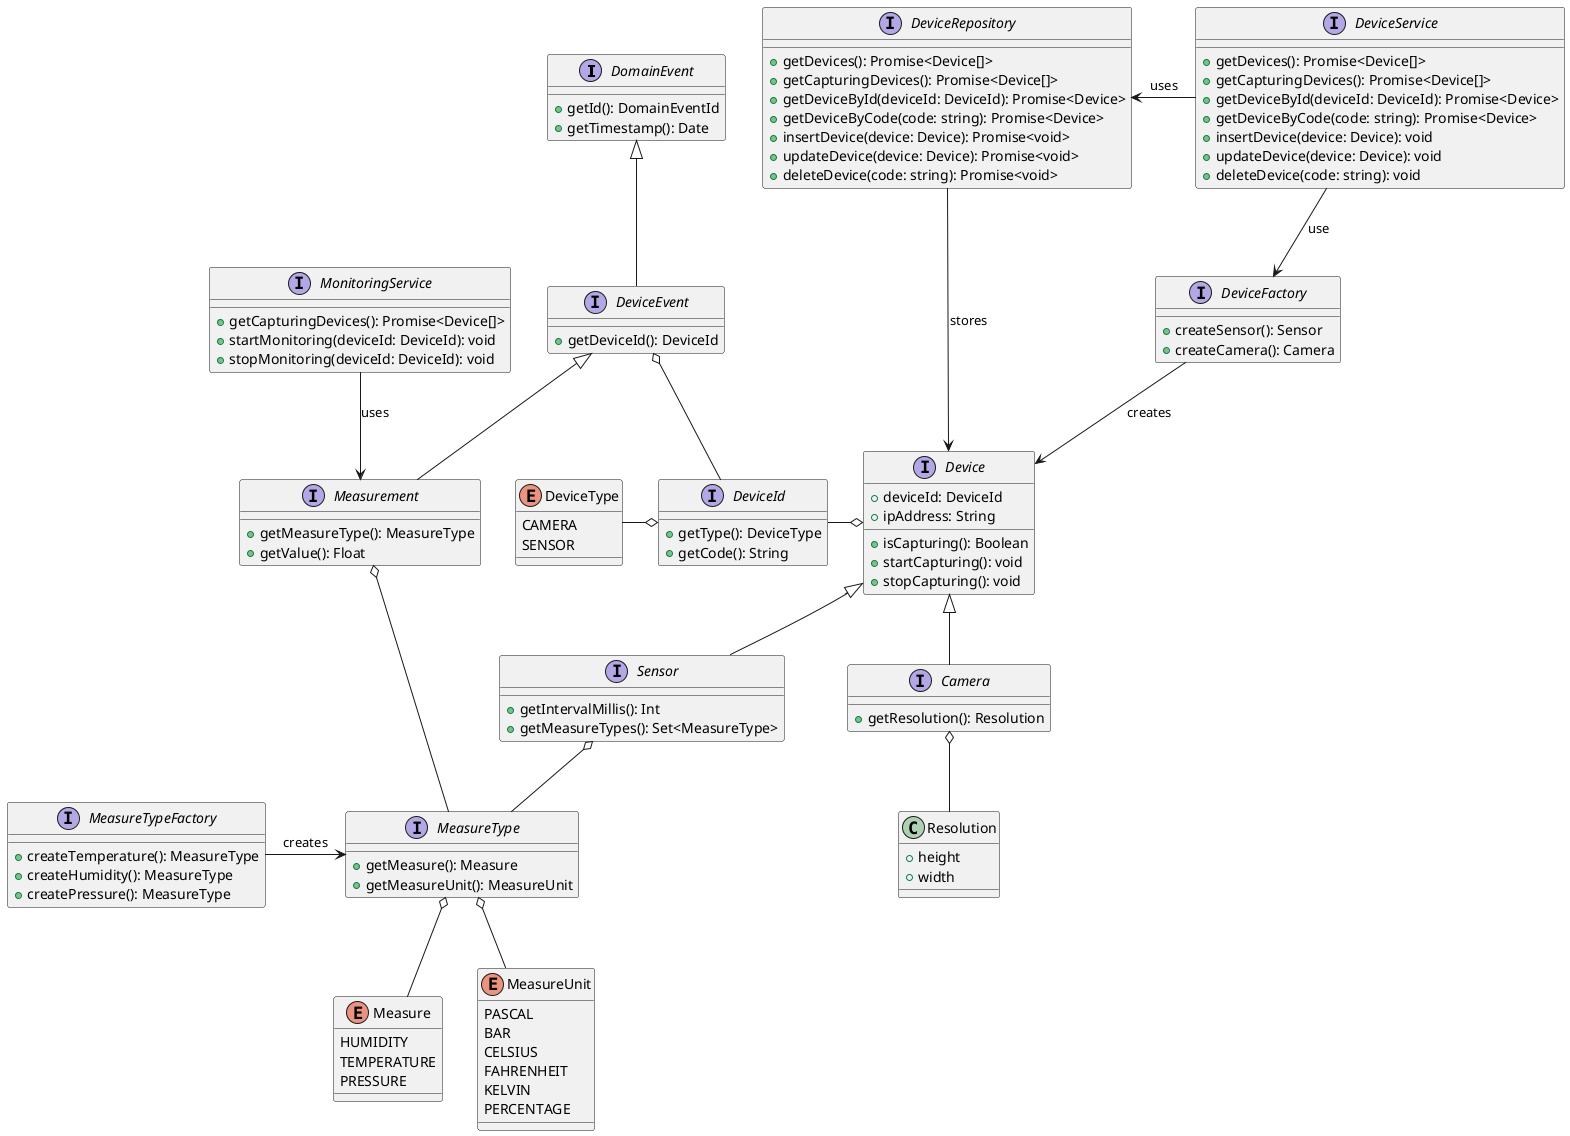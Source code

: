 @startuml

interface DomainEvent {
  + getId(): DomainEventId
  + getTimestamp(): Date
}

interface DeviceEvent {
  + getDeviceId(): DeviceId
}

interface Measurement {
 + getMeasureType(): MeasureType
 + getValue(): Float
}

interface MeasureType {
 + getMeasure(): Measure
 + getMeasureUnit(): MeasureUnit
}

interface MeasureTypeFactory {
  + createTemperature(): MeasureType
  + createHumidity(): MeasureType
  + createPressure(): MeasureType
}


enum Measure {
 HUMIDITY
 TEMPERATURE
 PRESSURE
}

enum MeasureUnit {
  PASCAL
  BAR
  CELSIUS
  FAHRENHEIT
  KELVIN
  PERCENTAGE
}

interface MonitoringService {
 + getCapturingDevices(): Promise<Device[]>
 + startMonitoring(deviceId: DeviceId): void
 + stopMonitoring(deviceId: DeviceId): void
}


DomainEvent <|-- DeviceEvent
DeviceEvent <|-- Measurement
DeviceEvent o-- DeviceId
'DeviceEvent <|-- Detection
'Detection o-- ObjectClass

Measurement o-- MeasureType
MeasureType o-- MeasureUnit
MeasureType o-- Measure
MeasureTypeFactory -right-> MeasureType : creates
Measurement <-up- MonitoringService : uses

'note top of MeasureTypeFactory : Factory
'note right of MeasureType : Value Object
'note bottom of Measurement : Domain Event
'note left of MonitoringService : Service


'------------ DEVICES ------------

enum DeviceType {
  CAMERA
  SENSOR
}

interface DeviceId {
 + getType(): DeviceType
 + getCode(): String
}

interface Device {
 + deviceId: DeviceId
 + ipAddress: String
 + isCapturing(): Boolean
 + startCapturing(): void
 + stopCapturing(): void
}

interface DeviceFactory {
 + createSensor(): Sensor
 + createCamera(): Camera
}

interface DeviceRepository {
    +getDevices(): Promise<Device[]>
    +getCapturingDevices(): Promise<Device[]>
    +getDeviceById(deviceId: DeviceId): Promise<Device>
    +getDeviceByCode(code: string): Promise<Device>
    +insertDevice(device: Device): Promise<void>
    +updateDevice(device: Device): Promise<void>
    +deleteDevice(code: string): Promise<void>
}

!startsub DeviceRoot

interface DeviceService {
    +getDevices(): Promise<Device[]>
    +getCapturingDevices(): Promise<Device[]>
    +getDeviceById(deviceId: DeviceId): Promise<Device>
    +getDeviceByCode(code: string): Promise<Device>
    +insertDevice(device: Device): void
    +updateDevice(device: Device): void
    +deleteDevice(code: string): void
}
!endsub DeviceRoot

interface Camera {
 + getResolution(): Resolution
}

interface Sensor {
 + getIntervalMillis(): Int
 + getMeasureTypes(): Set<MeasureType>
}

class Resolution {
 + height
 + width
}

DeviceId o-left- DeviceType
Device o-left- DeviceId
Device <|-- Camera
Device <|-- Sensor
DeviceFactory --> Device: creates
DeviceRepository --> Device : stores
DeviceService -left-> DeviceRepository: uses
DeviceService --> DeviceFactory: use
Camera o-- Resolution
Sensor o-- MeasureType

'note bottom of Device: Entity
'note right of DeviceFactory: Factory
'note left of DeviceRepository : Repository



@enduml

